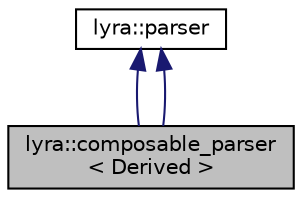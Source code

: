 digraph "lyra::composable_parser&lt; Derived &gt;"
{
 // INTERACTIVE_SVG=YES
 // LATEX_PDF_SIZE
  edge [fontname="Helvetica",fontsize="10",labelfontname="Helvetica",labelfontsize="10"];
  node [fontname="Helvetica",fontsize="10",shape=record];
  Node1 [label="lyra::composable_parser\l\< Derived \>",height=0.2,width=0.4,color="black", fillcolor="grey75", style="filled", fontcolor="black",tooltip=" "];
  Node2 -> Node1 [dir="back",color="midnightblue",fontsize="10",style="solid",fontname="Helvetica"];
  Node2 [label="lyra::parser",height=0.2,width=0.4,color="black", fillcolor="white", style="filled",URL="$classlyra_1_1parser.html",tooltip=" "];
  Node2 -> Node1 [dir="back",color="midnightblue",fontsize="10",style="solid",fontname="Helvetica"];
}
